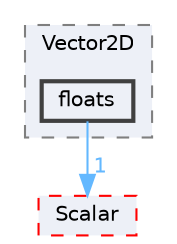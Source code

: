 digraph "src/OpenFOAM/primitives/Vector2D/floats"
{
 // LATEX_PDF_SIZE
  bgcolor="transparent";
  edge [fontname=Helvetica,fontsize=10,labelfontname=Helvetica,labelfontsize=10];
  node [fontname=Helvetica,fontsize=10,shape=box,height=0.2,width=0.4];
  compound=true
  subgraph clusterdir_974ac155d7c04ce7d59446545c00b04b {
    graph [ bgcolor="#edf0f7", pencolor="grey50", label="Vector2D", fontname=Helvetica,fontsize=10 style="filled,dashed", URL="dir_974ac155d7c04ce7d59446545c00b04b.html",tooltip=""]
  dir_12e600bcfd2358a0c94b069407a79fe7 [label="floats", fillcolor="#edf0f7", color="grey25", style="filled,bold", URL="dir_12e600bcfd2358a0c94b069407a79fe7.html",tooltip=""];
  }
  dir_b4f4914e791ff496381862f16be45bae [label="Scalar", fillcolor="#edf0f7", color="red", style="filled,dashed", URL="dir_b4f4914e791ff496381862f16be45bae.html",tooltip=""];
  dir_12e600bcfd2358a0c94b069407a79fe7->dir_b4f4914e791ff496381862f16be45bae [headlabel="1", labeldistance=1.5 headhref="dir_001434_003415.html" href="dir_001434_003415.html" color="steelblue1" fontcolor="steelblue1"];
}
